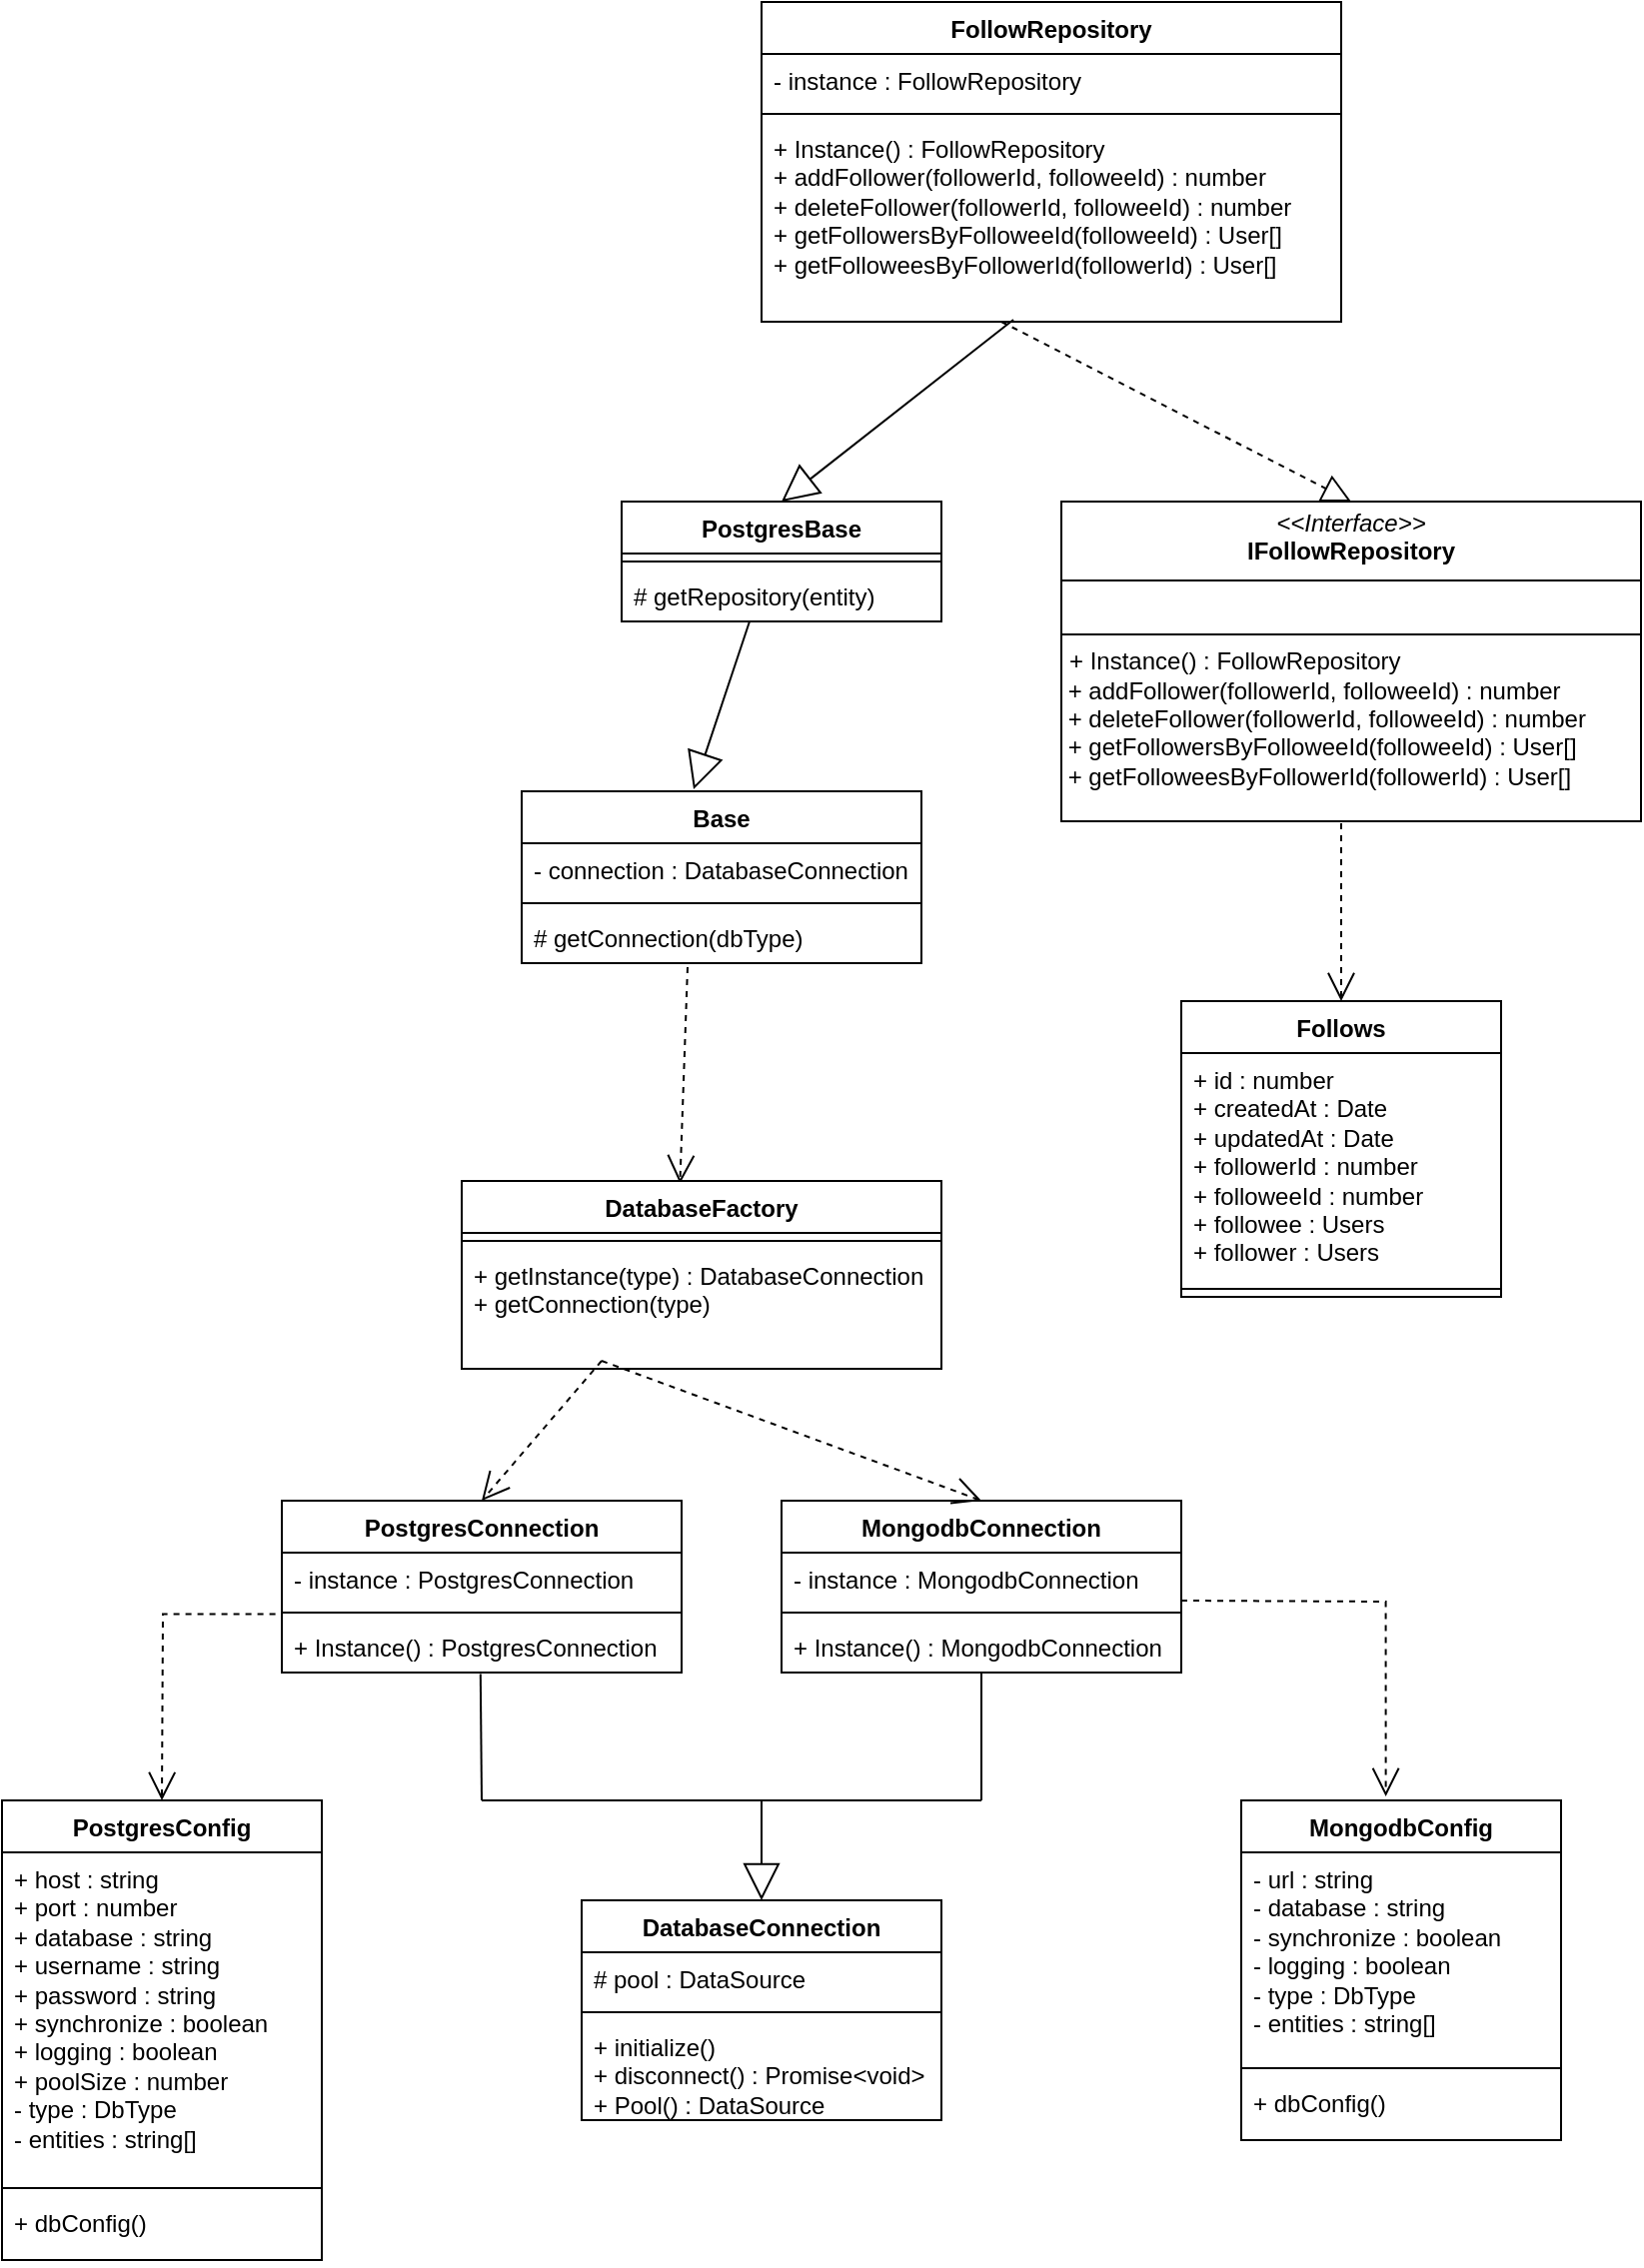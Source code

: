 <mxfile version="26.1.1">
  <diagram id="C5RBs43oDa-KdzZeNtuy" name="Page-1">
    <mxGraphModel dx="2427" dy="657" grid="1" gridSize="10" guides="1" tooltips="1" connect="1" arrows="1" fold="1" page="1" pageScale="1" pageWidth="827" pageHeight="1169" math="0" shadow="0">
      <root>
        <mxCell id="WIyWlLk6GJQsqaUBKTNV-0" />
        <mxCell id="WIyWlLk6GJQsqaUBKTNV-1" parent="WIyWlLk6GJQsqaUBKTNV-0" />
        <mxCell id="yvg-3BGDYmnv_hkMANLZ-4" value="FollowRepository" style="swimlane;fontStyle=1;align=center;verticalAlign=top;childLayout=stackLayout;horizontal=1;startSize=26;horizontalStack=0;resizeParent=1;resizeParentMax=0;resizeLast=0;collapsible=1;marginBottom=0;whiteSpace=wrap;html=1;" parent="WIyWlLk6GJQsqaUBKTNV-1" vertex="1">
          <mxGeometry x="300" y="100" width="290" height="160" as="geometry" />
        </mxCell>
        <mxCell id="yvg-3BGDYmnv_hkMANLZ-5" value="- instance :&amp;nbsp;FollowRepository" style="text;strokeColor=none;fillColor=none;align=left;verticalAlign=top;spacingLeft=4;spacingRight=4;overflow=hidden;rotatable=0;points=[[0,0.5],[1,0.5]];portConstraint=eastwest;whiteSpace=wrap;html=1;" parent="yvg-3BGDYmnv_hkMANLZ-4" vertex="1">
          <mxGeometry y="26" width="290" height="26" as="geometry" />
        </mxCell>
        <mxCell id="yvg-3BGDYmnv_hkMANLZ-6" value="" style="line;strokeWidth=1;fillColor=none;align=left;verticalAlign=middle;spacingTop=-1;spacingLeft=3;spacingRight=3;rotatable=0;labelPosition=right;points=[];portConstraint=eastwest;strokeColor=inherit;" parent="yvg-3BGDYmnv_hkMANLZ-4" vertex="1">
          <mxGeometry y="52" width="290" height="8" as="geometry" />
        </mxCell>
        <mxCell id="yvg-3BGDYmnv_hkMANLZ-7" value="+ Instance() : FollowRepository&lt;div&gt;&lt;span style=&quot;background-color: transparent; color: light-dark(rgb(0, 0, 0), rgb(255, 255, 255));&quot;&gt;+ addFollower(followerId, followeeId) : number&lt;/span&gt;&lt;/div&gt;&lt;div&gt;&lt;span style=&quot;background-color: transparent; color: light-dark(rgb(0, 0, 0), rgb(255, 255, 255));&quot;&gt;+ deleteFollower(followerId, followeeId) : number&lt;/span&gt;&lt;/div&gt;&lt;div&gt;&lt;span style=&quot;background-color: transparent; color: light-dark(rgb(0, 0, 0), rgb(255, 255, 255));&quot;&gt;+ getFollowersByFolloweeId(followeeId) : User[]&lt;/span&gt;&lt;/div&gt;&lt;div&gt;&lt;span style=&quot;background-color: transparent; color: light-dark(rgb(0, 0, 0), rgb(255, 255, 255));&quot;&gt;+ getFolloweesByFollowerId(followerId) : User[]&lt;/span&gt;&lt;/div&gt;" style="text;strokeColor=none;fillColor=none;align=left;verticalAlign=top;spacingLeft=4;spacingRight=4;overflow=hidden;rotatable=0;points=[[0,0.5],[1,0.5]];portConstraint=eastwest;whiteSpace=wrap;html=1;" parent="yvg-3BGDYmnv_hkMANLZ-4" vertex="1">
          <mxGeometry y="60" width="290" height="100" as="geometry" />
        </mxCell>
        <mxCell id="yvg-3BGDYmnv_hkMANLZ-9" value="" style="endArrow=block;endSize=16;endFill=0;html=1;rounded=0;" parent="WIyWlLk6GJQsqaUBKTNV-1" edge="1">
          <mxGeometry width="160" relative="1" as="geometry">
            <mxPoint x="426" y="259" as="sourcePoint" />
            <mxPoint x="310" y="350" as="targetPoint" />
          </mxGeometry>
        </mxCell>
        <mxCell id="yvg-3BGDYmnv_hkMANLZ-10" value="PostgresBase" style="swimlane;fontStyle=1;align=center;verticalAlign=top;childLayout=stackLayout;horizontal=1;startSize=26;horizontalStack=0;resizeParent=1;resizeParentMax=0;resizeLast=0;collapsible=1;marginBottom=0;whiteSpace=wrap;html=1;" parent="WIyWlLk6GJQsqaUBKTNV-1" vertex="1">
          <mxGeometry x="230" y="350" width="160" height="60" as="geometry" />
        </mxCell>
        <mxCell id="yvg-3BGDYmnv_hkMANLZ-12" value="" style="line;strokeWidth=1;fillColor=none;align=left;verticalAlign=middle;spacingTop=-1;spacingLeft=3;spacingRight=3;rotatable=0;labelPosition=right;points=[];portConstraint=eastwest;strokeColor=inherit;" parent="yvg-3BGDYmnv_hkMANLZ-10" vertex="1">
          <mxGeometry y="26" width="160" height="8" as="geometry" />
        </mxCell>
        <mxCell id="yvg-3BGDYmnv_hkMANLZ-13" value="#&amp;nbsp;getRepository(entity)" style="text;strokeColor=none;fillColor=none;align=left;verticalAlign=top;spacingLeft=4;spacingRight=4;overflow=hidden;rotatable=0;points=[[0,0.5],[1,0.5]];portConstraint=eastwest;whiteSpace=wrap;html=1;" parent="yvg-3BGDYmnv_hkMANLZ-10" vertex="1">
          <mxGeometry y="34" width="160" height="26" as="geometry" />
        </mxCell>
        <mxCell id="yvg-3BGDYmnv_hkMANLZ-14" value="" style="endArrow=block;endSize=16;endFill=0;html=1;rounded=0;exitX=0.425;exitY=1.115;exitDx=0;exitDy=0;exitPerimeter=0;entryX=0.45;entryY=0.023;entryDx=0;entryDy=0;entryPerimeter=0;" parent="WIyWlLk6GJQsqaUBKTNV-1" edge="1">
          <mxGeometry width="160" relative="1" as="geometry">
            <mxPoint x="294" y="410" as="sourcePoint" />
            <mxPoint x="266" y="493.988" as="targetPoint" />
          </mxGeometry>
        </mxCell>
        <mxCell id="yvg-3BGDYmnv_hkMANLZ-15" value="Base" style="swimlane;fontStyle=1;align=center;verticalAlign=top;childLayout=stackLayout;horizontal=1;startSize=26;horizontalStack=0;resizeParent=1;resizeParentMax=0;resizeLast=0;collapsible=1;marginBottom=0;whiteSpace=wrap;html=1;" parent="WIyWlLk6GJQsqaUBKTNV-1" vertex="1">
          <mxGeometry x="180" y="495" width="200" height="86" as="geometry" />
        </mxCell>
        <mxCell id="yvg-3BGDYmnv_hkMANLZ-16" value="- connection :&amp;nbsp;DatabaseConnection" style="text;strokeColor=none;fillColor=none;align=left;verticalAlign=top;spacingLeft=4;spacingRight=4;overflow=hidden;rotatable=0;points=[[0,0.5],[1,0.5]];portConstraint=eastwest;whiteSpace=wrap;html=1;" parent="yvg-3BGDYmnv_hkMANLZ-15" vertex="1">
          <mxGeometry y="26" width="200" height="26" as="geometry" />
        </mxCell>
        <mxCell id="yvg-3BGDYmnv_hkMANLZ-17" value="" style="line;strokeWidth=1;fillColor=none;align=left;verticalAlign=middle;spacingTop=-1;spacingLeft=3;spacingRight=3;rotatable=0;labelPosition=right;points=[];portConstraint=eastwest;strokeColor=inherit;" parent="yvg-3BGDYmnv_hkMANLZ-15" vertex="1">
          <mxGeometry y="52" width="200" height="8" as="geometry" />
        </mxCell>
        <mxCell id="yvg-3BGDYmnv_hkMANLZ-18" value="# getConnection(dbType)" style="text;strokeColor=none;fillColor=none;align=left;verticalAlign=top;spacingLeft=4;spacingRight=4;overflow=hidden;rotatable=0;points=[[0,0.5],[1,0.5]];portConstraint=eastwest;whiteSpace=wrap;html=1;" parent="yvg-3BGDYmnv_hkMANLZ-15" vertex="1">
          <mxGeometry y="60" width="200" height="26" as="geometry" />
        </mxCell>
        <mxCell id="yvg-3BGDYmnv_hkMANLZ-19" value="" style="endArrow=open;endSize=12;dashed=1;html=1;rounded=0;exitX=0.415;exitY=1.077;exitDx=0;exitDy=0;exitPerimeter=0;entryX=0.455;entryY=0.013;entryDx=0;entryDy=0;entryPerimeter=0;" parent="WIyWlLk6GJQsqaUBKTNV-1" source="yvg-3BGDYmnv_hkMANLZ-18" target="yvg-3BGDYmnv_hkMANLZ-20" edge="1">
          <mxGeometry width="160" relative="1" as="geometry">
            <mxPoint x="210" y="640" as="sourcePoint" />
            <mxPoint x="370" y="640" as="targetPoint" />
          </mxGeometry>
        </mxCell>
        <mxCell id="yvg-3BGDYmnv_hkMANLZ-20" value="DatabaseFactory" style="swimlane;fontStyle=1;align=center;verticalAlign=top;childLayout=stackLayout;horizontal=1;startSize=26;horizontalStack=0;resizeParent=1;resizeParentMax=0;resizeLast=0;collapsible=1;marginBottom=0;whiteSpace=wrap;html=1;" parent="WIyWlLk6GJQsqaUBKTNV-1" vertex="1">
          <mxGeometry x="150" y="690" width="240" height="94" as="geometry" />
        </mxCell>
        <mxCell id="yvg-3BGDYmnv_hkMANLZ-22" value="" style="line;strokeWidth=1;fillColor=none;align=left;verticalAlign=middle;spacingTop=-1;spacingLeft=3;spacingRight=3;rotatable=0;labelPosition=right;points=[];portConstraint=eastwest;strokeColor=inherit;" parent="yvg-3BGDYmnv_hkMANLZ-20" vertex="1">
          <mxGeometry y="26" width="240" height="8" as="geometry" />
        </mxCell>
        <mxCell id="yvg-3BGDYmnv_hkMANLZ-23" value="+ getInstance(type) : DatabaseConnection&lt;div&gt;+ getConnection(type)&lt;/div&gt;" style="text;strokeColor=none;fillColor=none;align=left;verticalAlign=top;spacingLeft=4;spacingRight=4;overflow=hidden;rotatable=0;points=[[0,0.5],[1,0.5]];portConstraint=eastwest;whiteSpace=wrap;html=1;" parent="yvg-3BGDYmnv_hkMANLZ-20" vertex="1">
          <mxGeometry y="34" width="240" height="60" as="geometry" />
        </mxCell>
        <mxCell id="yvg-3BGDYmnv_hkMANLZ-24" value="PostgresConnection" style="swimlane;fontStyle=1;align=center;verticalAlign=top;childLayout=stackLayout;horizontal=1;startSize=26;horizontalStack=0;resizeParent=1;resizeParentMax=0;resizeLast=0;collapsible=1;marginBottom=0;whiteSpace=wrap;html=1;" parent="WIyWlLk6GJQsqaUBKTNV-1" vertex="1">
          <mxGeometry x="60" y="850" width="200" height="86" as="geometry" />
        </mxCell>
        <mxCell id="yvg-3BGDYmnv_hkMANLZ-25" value="- instance :&amp;nbsp;PostgresConnection" style="text;strokeColor=none;fillColor=none;align=left;verticalAlign=top;spacingLeft=4;spacingRight=4;overflow=hidden;rotatable=0;points=[[0,0.5],[1,0.5]];portConstraint=eastwest;whiteSpace=wrap;html=1;" parent="yvg-3BGDYmnv_hkMANLZ-24" vertex="1">
          <mxGeometry y="26" width="200" height="26" as="geometry" />
        </mxCell>
        <mxCell id="yvg-3BGDYmnv_hkMANLZ-26" value="" style="line;strokeWidth=1;fillColor=none;align=left;verticalAlign=middle;spacingTop=-1;spacingLeft=3;spacingRight=3;rotatable=0;labelPosition=right;points=[];portConstraint=eastwest;strokeColor=inherit;" parent="yvg-3BGDYmnv_hkMANLZ-24" vertex="1">
          <mxGeometry y="52" width="200" height="8" as="geometry" />
        </mxCell>
        <mxCell id="yvg-3BGDYmnv_hkMANLZ-27" value="+ Instance() : PostgresConnection" style="text;strokeColor=none;fillColor=none;align=left;verticalAlign=top;spacingLeft=4;spacingRight=4;overflow=hidden;rotatable=0;points=[[0,0.5],[1,0.5]];portConstraint=eastwest;whiteSpace=wrap;html=1;" parent="yvg-3BGDYmnv_hkMANLZ-24" vertex="1">
          <mxGeometry y="60" width="200" height="26" as="geometry" />
        </mxCell>
        <mxCell id="yvg-3BGDYmnv_hkMANLZ-28" value="MongodbConnection" style="swimlane;fontStyle=1;align=center;verticalAlign=top;childLayout=stackLayout;horizontal=1;startSize=26;horizontalStack=0;resizeParent=1;resizeParentMax=0;resizeLast=0;collapsible=1;marginBottom=0;whiteSpace=wrap;html=1;" parent="WIyWlLk6GJQsqaUBKTNV-1" vertex="1">
          <mxGeometry x="310" y="850" width="200" height="86" as="geometry" />
        </mxCell>
        <mxCell id="yvg-3BGDYmnv_hkMANLZ-29" value="- instance :&amp;nbsp;MongodbConnection" style="text;strokeColor=none;fillColor=none;align=left;verticalAlign=top;spacingLeft=4;spacingRight=4;overflow=hidden;rotatable=0;points=[[0,0.5],[1,0.5]];portConstraint=eastwest;whiteSpace=wrap;html=1;" parent="yvg-3BGDYmnv_hkMANLZ-28" vertex="1">
          <mxGeometry y="26" width="200" height="26" as="geometry" />
        </mxCell>
        <mxCell id="yvg-3BGDYmnv_hkMANLZ-30" value="" style="line;strokeWidth=1;fillColor=none;align=left;verticalAlign=middle;spacingTop=-1;spacingLeft=3;spacingRight=3;rotatable=0;labelPosition=right;points=[];portConstraint=eastwest;strokeColor=inherit;" parent="yvg-3BGDYmnv_hkMANLZ-28" vertex="1">
          <mxGeometry y="52" width="200" height="8" as="geometry" />
        </mxCell>
        <mxCell id="yvg-3BGDYmnv_hkMANLZ-31" value="+ Instance() : MongodbConnection" style="text;strokeColor=none;fillColor=none;align=left;verticalAlign=top;spacingLeft=4;spacingRight=4;overflow=hidden;rotatable=0;points=[[0,0.5],[1,0.5]];portConstraint=eastwest;whiteSpace=wrap;html=1;" parent="yvg-3BGDYmnv_hkMANLZ-28" vertex="1">
          <mxGeometry y="60" width="200" height="26" as="geometry" />
        </mxCell>
        <mxCell id="yvg-3BGDYmnv_hkMANLZ-32" value="" style="endArrow=open;endSize=12;dashed=1;html=1;rounded=0;entryX=0.5;entryY=0;entryDx=0;entryDy=0;" parent="WIyWlLk6GJQsqaUBKTNV-1" target="yvg-3BGDYmnv_hkMANLZ-24" edge="1">
          <mxGeometry width="160" relative="1" as="geometry">
            <mxPoint x="220" y="780" as="sourcePoint" />
            <mxPoint x="290" y="810" as="targetPoint" />
          </mxGeometry>
        </mxCell>
        <mxCell id="yvg-3BGDYmnv_hkMANLZ-33" value="" style="endArrow=open;endSize=12;dashed=1;html=1;rounded=0;entryX=0.5;entryY=0;entryDx=0;entryDy=0;" parent="WIyWlLk6GJQsqaUBKTNV-1" target="yvg-3BGDYmnv_hkMANLZ-28" edge="1">
          <mxGeometry width="160" relative="1" as="geometry">
            <mxPoint x="220" y="780" as="sourcePoint" />
            <mxPoint x="170" y="860" as="targetPoint" />
          </mxGeometry>
        </mxCell>
        <mxCell id="yvg-3BGDYmnv_hkMANLZ-34" value="DatabaseConnection" style="swimlane;fontStyle=1;align=center;verticalAlign=top;childLayout=stackLayout;horizontal=1;startSize=26;horizontalStack=0;resizeParent=1;resizeParentMax=0;resizeLast=0;collapsible=1;marginBottom=0;whiteSpace=wrap;html=1;" parent="WIyWlLk6GJQsqaUBKTNV-1" vertex="1">
          <mxGeometry x="210" y="1050" width="180" height="110" as="geometry" />
        </mxCell>
        <mxCell id="yvg-3BGDYmnv_hkMANLZ-35" value="# pool : DataSource" style="text;strokeColor=none;fillColor=none;align=left;verticalAlign=top;spacingLeft=4;spacingRight=4;overflow=hidden;rotatable=0;points=[[0,0.5],[1,0.5]];portConstraint=eastwest;whiteSpace=wrap;html=1;" parent="yvg-3BGDYmnv_hkMANLZ-34" vertex="1">
          <mxGeometry y="26" width="180" height="26" as="geometry" />
        </mxCell>
        <mxCell id="yvg-3BGDYmnv_hkMANLZ-36" value="" style="line;strokeWidth=1;fillColor=none;align=left;verticalAlign=middle;spacingTop=-1;spacingLeft=3;spacingRight=3;rotatable=0;labelPosition=right;points=[];portConstraint=eastwest;strokeColor=inherit;" parent="yvg-3BGDYmnv_hkMANLZ-34" vertex="1">
          <mxGeometry y="52" width="180" height="8" as="geometry" />
        </mxCell>
        <mxCell id="yvg-3BGDYmnv_hkMANLZ-37" value="+ initialize()&lt;div&gt;+ disconnect() :&amp;nbsp;Promise&amp;lt;void&amp;gt;&lt;/div&gt;&lt;div&gt;+ Pool() : DataSource&lt;/div&gt;" style="text;strokeColor=none;fillColor=none;align=left;verticalAlign=top;spacingLeft=4;spacingRight=4;overflow=hidden;rotatable=0;points=[[0,0.5],[1,0.5]];portConstraint=eastwest;whiteSpace=wrap;html=1;" parent="yvg-3BGDYmnv_hkMANLZ-34" vertex="1">
          <mxGeometry y="60" width="180" height="50" as="geometry" />
        </mxCell>
        <mxCell id="yvg-3BGDYmnv_hkMANLZ-38" value="" style="endArrow=block;endSize=16;endFill=0;html=1;rounded=0;entryX=0.5;entryY=0;entryDx=0;entryDy=0;" parent="WIyWlLk6GJQsqaUBKTNV-1" target="yvg-3BGDYmnv_hkMANLZ-34" edge="1">
          <mxGeometry width="160" relative="1" as="geometry">
            <mxPoint x="300" y="1000" as="sourcePoint" />
            <mxPoint x="364" y="1000" as="targetPoint" />
          </mxGeometry>
        </mxCell>
        <mxCell id="yvg-3BGDYmnv_hkMANLZ-39" value="" style="endArrow=none;html=1;rounded=0;" parent="WIyWlLk6GJQsqaUBKTNV-1" edge="1">
          <mxGeometry width="50" height="50" relative="1" as="geometry">
            <mxPoint x="160" y="1000" as="sourcePoint" />
            <mxPoint x="410" y="1000" as="targetPoint" />
          </mxGeometry>
        </mxCell>
        <mxCell id="yvg-3BGDYmnv_hkMANLZ-41" value="" style="endArrow=none;html=1;rounded=0;entryX=0.497;entryY=1.03;entryDx=0;entryDy=0;entryPerimeter=0;" parent="WIyWlLk6GJQsqaUBKTNV-1" edge="1" target="yvg-3BGDYmnv_hkMANLZ-27">
          <mxGeometry width="50" height="50" relative="1" as="geometry">
            <mxPoint x="160" y="1000" as="sourcePoint" />
            <mxPoint x="160" y="940" as="targetPoint" />
          </mxGeometry>
        </mxCell>
        <mxCell id="yvg-3BGDYmnv_hkMANLZ-43" value="" style="endArrow=none;html=1;rounded=0;" parent="WIyWlLk6GJQsqaUBKTNV-1" edge="1" target="yvg-3BGDYmnv_hkMANLZ-31">
          <mxGeometry width="50" height="50" relative="1" as="geometry">
            <mxPoint x="410" y="1000" as="sourcePoint" />
            <mxPoint x="410" y="940" as="targetPoint" />
          </mxGeometry>
        </mxCell>
        <mxCell id="yvg-3BGDYmnv_hkMANLZ-44" value="&lt;p style=&quot;margin:0px;margin-top:4px;text-align:center;&quot;&gt;&lt;i&gt;&amp;lt;&amp;lt;Interface&amp;gt;&amp;gt;&lt;/i&gt;&lt;br&gt;&lt;b&gt;IFollowRepository&lt;/b&gt;&lt;/p&gt;&lt;hr size=&quot;1&quot; style=&quot;border-style:solid;&quot;&gt;&lt;p style=&quot;margin:0px;margin-left:4px;&quot;&gt;&lt;br&gt;&lt;/p&gt;&lt;hr size=&quot;1&quot; style=&quot;border-style:solid;&quot;&gt;&lt;p style=&quot;margin:0px;margin-left:4px;&quot;&gt;+ Instance() : FollowRepository&lt;/p&gt;&lt;div&gt;&lt;span style=&quot;background-color: transparent; color: light-dark(rgb(0, 0, 0), rgb(255, 255, 255));&quot;&gt;&amp;nbsp;+ addFollower(followerId, followeeId) : number&lt;/span&gt;&lt;/div&gt;&lt;div&gt;&lt;span style=&quot;background-color: transparent; color: light-dark(rgb(0, 0, 0), rgb(255, 255, 255));&quot;&gt;&amp;nbsp;+ deleteFollower(followerId, followeeId) : number&lt;/span&gt;&lt;/div&gt;&lt;div&gt;&lt;span style=&quot;background-color: transparent; color: light-dark(rgb(0, 0, 0), rgb(255, 255, 255));&quot;&gt;&amp;nbsp;+ getFollowersByFolloweeId(followeeId) : User[]&lt;/span&gt;&lt;/div&gt;&lt;div&gt;&lt;span style=&quot;background-color: transparent; color: light-dark(rgb(0, 0, 0), rgb(255, 255, 255));&quot;&gt;&amp;nbsp;+ getFolloweesByFollowerId(followerId) : User[]&lt;/span&gt;&lt;/div&gt;" style="verticalAlign=top;align=left;overflow=fill;html=1;whiteSpace=wrap;" parent="WIyWlLk6GJQsqaUBKTNV-1" vertex="1">
          <mxGeometry x="450" y="350" width="290" height="160" as="geometry" />
        </mxCell>
        <mxCell id="yvg-3BGDYmnv_hkMANLZ-45" value="" style="endArrow=block;dashed=1;endFill=0;endSize=12;html=1;rounded=0;entryX=0.5;entryY=0;entryDx=0;entryDy=0;" parent="WIyWlLk6GJQsqaUBKTNV-1" target="yvg-3BGDYmnv_hkMANLZ-44" edge="1">
          <mxGeometry width="160" relative="1" as="geometry">
            <mxPoint x="420" y="260" as="sourcePoint" />
            <mxPoint x="640" y="350" as="targetPoint" />
          </mxGeometry>
        </mxCell>
        <mxCell id="ednigKU5jvJPKJhIaxWC-0" value="PostgresConfig" style="swimlane;fontStyle=1;align=center;verticalAlign=top;childLayout=stackLayout;horizontal=1;startSize=26;horizontalStack=0;resizeParent=1;resizeParentMax=0;resizeLast=0;collapsible=1;marginBottom=0;whiteSpace=wrap;html=1;" vertex="1" parent="WIyWlLk6GJQsqaUBKTNV-1">
          <mxGeometry x="-80" y="1000" width="160" height="230" as="geometry" />
        </mxCell>
        <mxCell id="ednigKU5jvJPKJhIaxWC-1" value="+&amp;nbsp;&lt;span style=&quot;background-color: transparent;&quot;&gt;host : string&lt;/span&gt;&lt;div&gt;+ port : number&lt;/div&gt;&lt;div&gt;+ database : string&lt;/div&gt;&lt;div&gt;+ username : string&lt;/div&gt;&lt;div&gt;+ password : string&lt;/div&gt;&lt;div&gt;&lt;span style=&quot;background-color: transparent; color: light-dark(rgb(0, 0, 0), rgb(255, 255, 255));&quot;&gt;+ synchronize : boolean&lt;/span&gt;&lt;/div&gt;&lt;div&gt;&lt;span style=&quot;background-color: transparent; color: light-dark(rgb(0, 0, 0), rgb(255, 255, 255));&quot;&gt;+ logging : boolean&lt;/span&gt;&lt;/div&gt;&lt;div&gt;+ poolSize : number&lt;/div&gt;&lt;div&gt;- type : DbType&lt;/div&gt;&lt;div&gt;- entities : string[]&lt;/div&gt;" style="text;strokeColor=none;fillColor=none;align=left;verticalAlign=top;spacingLeft=4;spacingRight=4;overflow=hidden;rotatable=0;points=[[0,0.5],[1,0.5]];portConstraint=eastwest;whiteSpace=wrap;html=1;" vertex="1" parent="ednigKU5jvJPKJhIaxWC-0">
          <mxGeometry y="26" width="160" height="164" as="geometry" />
        </mxCell>
        <mxCell id="ednigKU5jvJPKJhIaxWC-2" value="" style="line;strokeWidth=1;fillColor=none;align=left;verticalAlign=middle;spacingTop=-1;spacingLeft=3;spacingRight=3;rotatable=0;labelPosition=right;points=[];portConstraint=eastwest;strokeColor=inherit;" vertex="1" parent="ednigKU5jvJPKJhIaxWC-0">
          <mxGeometry y="190" width="160" height="8" as="geometry" />
        </mxCell>
        <mxCell id="ednigKU5jvJPKJhIaxWC-3" value="+ dbConfig()" style="text;strokeColor=none;fillColor=none;align=left;verticalAlign=top;spacingLeft=4;spacingRight=4;overflow=hidden;rotatable=0;points=[[0,0.5],[1,0.5]];portConstraint=eastwest;whiteSpace=wrap;html=1;" vertex="1" parent="ednigKU5jvJPKJhIaxWC-0">
          <mxGeometry y="198" width="160" height="32" as="geometry" />
        </mxCell>
        <mxCell id="ednigKU5jvJPKJhIaxWC-7" value="MongodbConfig" style="swimlane;fontStyle=1;align=center;verticalAlign=top;childLayout=stackLayout;horizontal=1;startSize=26;horizontalStack=0;resizeParent=1;resizeParentMax=0;resizeLast=0;collapsible=1;marginBottom=0;whiteSpace=wrap;html=1;" vertex="1" parent="WIyWlLk6GJQsqaUBKTNV-1">
          <mxGeometry x="540" y="1000" width="160" height="170" as="geometry" />
        </mxCell>
        <mxCell id="ednigKU5jvJPKJhIaxWC-8" value="- url : string&lt;div&gt;- database : string&lt;/div&gt;&lt;div&gt;- synchronize : boolean&lt;/div&gt;&lt;div&gt;- logging : boolean&lt;/div&gt;&lt;div&gt;- type : DbType&lt;/div&gt;&lt;div&gt;- entities : string[]&amp;nbsp;&lt;/div&gt;" style="text;strokeColor=none;fillColor=none;align=left;verticalAlign=top;spacingLeft=4;spacingRight=4;overflow=hidden;rotatable=0;points=[[0,0.5],[1,0.5]];portConstraint=eastwest;whiteSpace=wrap;html=1;" vertex="1" parent="ednigKU5jvJPKJhIaxWC-7">
          <mxGeometry y="26" width="160" height="104" as="geometry" />
        </mxCell>
        <mxCell id="ednigKU5jvJPKJhIaxWC-9" value="" style="line;strokeWidth=1;fillColor=none;align=left;verticalAlign=middle;spacingTop=-1;spacingLeft=3;spacingRight=3;rotatable=0;labelPosition=right;points=[];portConstraint=eastwest;strokeColor=inherit;" vertex="1" parent="ednigKU5jvJPKJhIaxWC-7">
          <mxGeometry y="130" width="160" height="8" as="geometry" />
        </mxCell>
        <mxCell id="ednigKU5jvJPKJhIaxWC-10" value="+ dbConfig()" style="text;strokeColor=none;fillColor=none;align=left;verticalAlign=top;spacingLeft=4;spacingRight=4;overflow=hidden;rotatable=0;points=[[0,0.5],[1,0.5]];portConstraint=eastwest;whiteSpace=wrap;html=1;" vertex="1" parent="ednigKU5jvJPKJhIaxWC-7">
          <mxGeometry y="138" width="160" height="32" as="geometry" />
        </mxCell>
        <mxCell id="ednigKU5jvJPKJhIaxWC-12" value="" style="endArrow=open;endSize=12;dashed=1;html=1;rounded=0;edgeStyle=orthogonalEdgeStyle;entryX=0.452;entryY=-0.012;entryDx=0;entryDy=0;entryPerimeter=0;" edge="1" parent="WIyWlLk6GJQsqaUBKTNV-1" target="ednigKU5jvJPKJhIaxWC-7">
          <mxGeometry width="160" relative="1" as="geometry">
            <mxPoint x="510" y="900" as="sourcePoint" />
            <mxPoint x="670" y="900" as="targetPoint" />
          </mxGeometry>
        </mxCell>
        <mxCell id="ednigKU5jvJPKJhIaxWC-13" value="" style="endArrow=open;endSize=12;dashed=1;html=1;rounded=0;edgeStyle=orthogonalEdgeStyle;exitX=-0.016;exitY=-0.124;exitDx=0;exitDy=0;exitPerimeter=0;entryX=0.431;entryY=0;entryDx=0;entryDy=0;entryPerimeter=0;" edge="1" parent="WIyWlLk6GJQsqaUBKTNV-1" source="yvg-3BGDYmnv_hkMANLZ-27">
          <mxGeometry width="160" relative="1" as="geometry">
            <mxPoint x="47.84" y="904.548" as="sourcePoint" />
            <mxPoint x="3.553e-14" y="1000" as="targetPoint" />
          </mxGeometry>
        </mxCell>
        <mxCell id="ednigKU5jvJPKJhIaxWC-14" value="Follows" style="swimlane;fontStyle=1;align=center;verticalAlign=top;childLayout=stackLayout;horizontal=1;startSize=26;horizontalStack=0;resizeParent=1;resizeParentMax=0;resizeLast=0;collapsible=1;marginBottom=0;whiteSpace=wrap;html=1;" vertex="1" parent="WIyWlLk6GJQsqaUBKTNV-1">
          <mxGeometry x="510" y="600" width="160" height="148" as="geometry" />
        </mxCell>
        <mxCell id="ednigKU5jvJPKJhIaxWC-15" value="+ id : number&lt;div&gt;+ createdAt : Date&lt;/div&gt;&lt;div&gt;+ updatedAt : Date&lt;/div&gt;&lt;div&gt;+ followerId : number&lt;/div&gt;&lt;div&gt;+ followeeId : number&lt;/div&gt;&lt;div&gt;+ followee : Users&lt;/div&gt;&lt;div&gt;+ follower : Users&lt;/div&gt;" style="text;strokeColor=none;fillColor=none;align=left;verticalAlign=top;spacingLeft=4;spacingRight=4;overflow=hidden;rotatable=0;points=[[0,0.5],[1,0.5]];portConstraint=eastwest;whiteSpace=wrap;html=1;" vertex="1" parent="ednigKU5jvJPKJhIaxWC-14">
          <mxGeometry y="26" width="160" height="114" as="geometry" />
        </mxCell>
        <mxCell id="ednigKU5jvJPKJhIaxWC-16" value="" style="line;strokeWidth=1;fillColor=none;align=left;verticalAlign=middle;spacingTop=-1;spacingLeft=3;spacingRight=3;rotatable=0;labelPosition=right;points=[];portConstraint=eastwest;strokeColor=inherit;" vertex="1" parent="ednigKU5jvJPKJhIaxWC-14">
          <mxGeometry y="140" width="160" height="8" as="geometry" />
        </mxCell>
        <mxCell id="ednigKU5jvJPKJhIaxWC-18" value="" style="endArrow=open;endSize=12;dashed=1;html=1;rounded=0;entryX=0.5;entryY=0;entryDx=0;entryDy=0;" edge="1" parent="WIyWlLk6GJQsqaUBKTNV-1" target="ednigKU5jvJPKJhIaxWC-14">
          <mxGeometry width="160" relative="1" as="geometry">
            <mxPoint x="590" y="511" as="sourcePoint" />
            <mxPoint x="720" y="560" as="targetPoint" />
          </mxGeometry>
        </mxCell>
      </root>
    </mxGraphModel>
  </diagram>
</mxfile>
